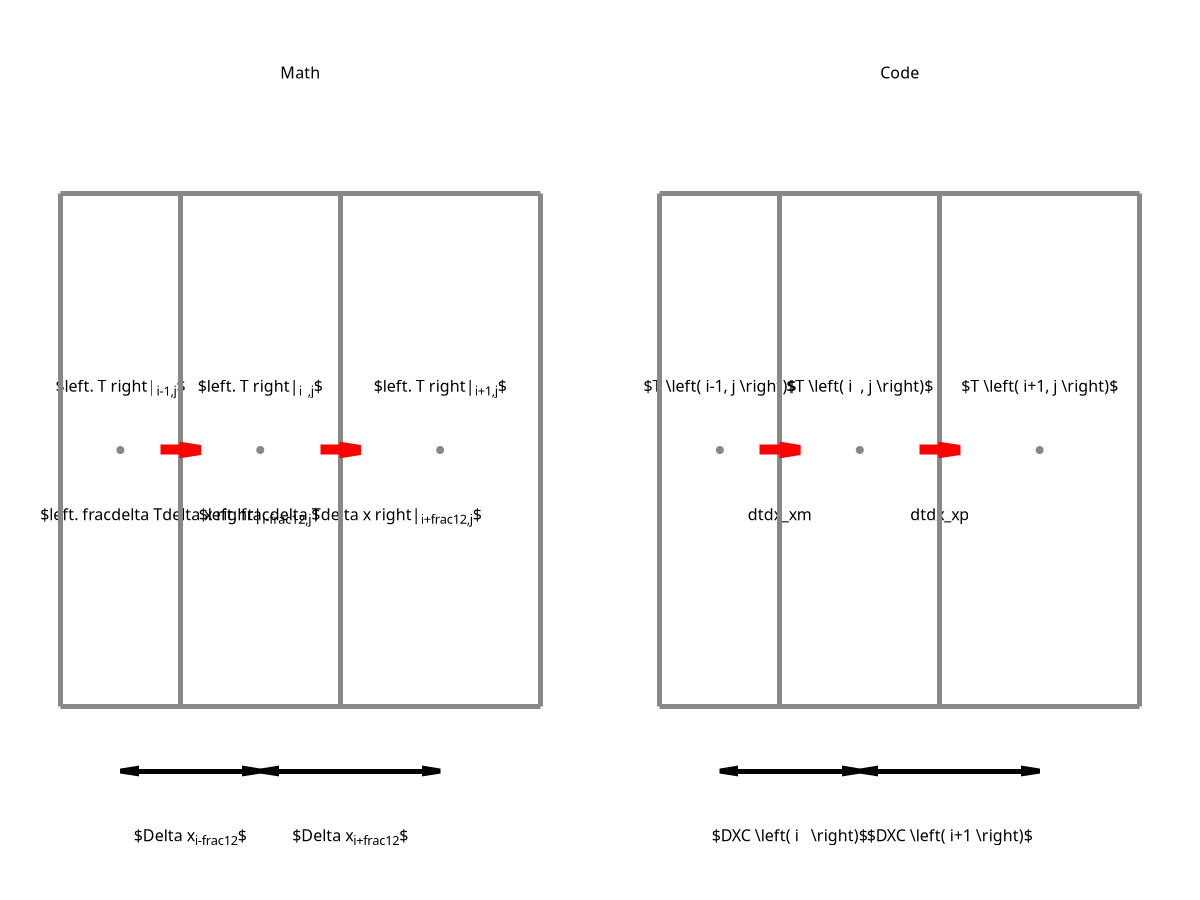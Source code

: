 ### gradient of T
{
  do for [direction in 'x y'] {
    reset
    set terminal epslatex standalone color size 15,3.5 font ',17'
    set output sprintf('update_dtd%s.tex', direction)
    unset border
    set lmargin 0.
    set rmargin 0.
    set bmargin 0.
    set tmargin 0.
    unset xlabel
    unset ylabel
    set xrange [0:15]
    set yrange [0.:3.5]
    unset xtics
    unset ytics
    set format x ''
    set format y ''
    set style line 1 lc rgb '#888888' lw 5
    if(direction eq 'x'){
      color_of_arrow = '#FF0000'
    }else{
      color_of_arrow = '#0000FF'
    }
    set style line 2 lc rgb color_of_arrow lw 10
    set style line 3 lc rgb '#000000' lw 5
    set style arrow 1 nohead front ls 1
    set style arrow 2 head  size 0.2,10 filled front linestyle 2
    set style arrow 3 heads size 0.2,10 filled front linestyle 3
    al = 0.25
    if(direction eq 'x'){
      array xf[4] = [0., 1.5, 3.5, 6.0]
    }else{
      array xf[4] = [0., 2.0, 4.0, 6.0]
    }
    array yf[2] = [0., 2.]
    array xc[3]
    do for[i=1:3:1] {
      xc[i] = 0.5*(xf[i]+xf[i+1])
    }
    yc = 0.5*(yf[1]+yf[2])
    ## left
    set label 'Math' center at graph 0.25, graph 0.92
    ox = 0.75
    oy = 0.75
    # grid
    do for [i=1:4:1] {
      set arrow from first ox+xf[i], first oy+yf[1] to first ox+xf[i], first oy+yf[2] as 1
    }
    do for [j=1:2:1] {
      set arrow from first ox+xf[1], first oy+yf[j] to first ox+xf[4], first oy+yf[j] as 1
    }
    # grid size
    set arrow from first ox+xc[1], first oy-1.*al to first ox+xc[2], first oy-1.*al as 3
    set arrow from first ox+xc[2], first oy-1.*al to first ox+xc[3], first oy-1.*al as 3
    if(direction eq 'x'){
      set label '$\Delta x_{i-\frac{1}{2}}$' center at first ox+0.5*(xc[1]+xc[2]), first oy-2.*al front
      set label '$\Delta x_{i+\frac{1}{2}}$' center at first ox+0.5*(xc[2]+xc[3]), first oy-2.*al front
    }else{
      set label '$\Delta y$' center at first ox+0.5*(xc[1]+xc[2]), first oy-2.*al front
      set label '$\Delta y$' center at first ox+0.5*(xc[2]+xc[3]), first oy-2.*al front
    }
    # ux / uy
    set arrow from first ox+xf[2]-al, first oy+yc to first ox+xf[2]+al, first oy+yc as 2
    set arrow from first ox+xf[3]-al, first oy+yc to first ox+xf[3]+al, first oy+yc as 2
    # T
    if(direction eq 'x'){
      set label '$\left. T \right|_{i-1,j}$' center at first ox+xc[1],oy+yc+0.25 front
      set label '$\left. T \right|_{i  ,j}$' center at first ox+xc[2],oy+yc+0.25 front
      set label '$\left. T \right|_{i+1,j}$' center at first ox+xc[3],oy+yc+0.25 front
      set label '$\left. \frac{\delta T}{\delta x} \right|_{i-\frac{1}{2},j}$' center at first ox+xf[2],oy+yc-0.25 front
      set label '$\left. \frac{\delta T}{\delta x} \right|_{i+\frac{1}{2},j}$' center at first ox+xf[3],oy+yc-0.25 front
    }else{
      set label '$\left. T \right|_{i,j-1}$' center at first ox+xc[1],oy+yc+0.25 front
      set label '$\left. T \right|_{i,j  }$' center at first ox+xc[2],oy+yc+0.25 front
      set label '$\left. T \right|_{i,j+1}$' center at first ox+xc[3],oy+yc+0.25 front
      set label '$\left. \frac{\delta T}{\delta y} \right|_{i,j-\frac{1}{2}}$' center at first ox+xf[2],oy+yc-0.25 front
      set label '$\left. \frac{\delta T}{\delta y} \right|_{i,j+\frac{1}{2}}$' center at first ox+xf[3],oy+yc-0.25 front
    }
    # cell center
    do for [i=1:3:1] {
      set object circle center first ox+xc[i], first oy+yc size first 0.125*al fs solid 1.0 fc rgb '#888888' lw 3
    }
    ## right
    set label 'Code' center at graph 0.75, graph 0.92
    ox = 8.25
    oy = 0.75
    # grid
    do for [i=1:4:1] {
      set arrow from first ox+xf[i], first oy+yf[1] to first ox+xf[i], first oy+yf[2] as 1
    }
    do for [j=1:2:1] {
      set arrow from first ox+xf[1], first oy+yf[j] to first ox+xf[4], first oy+yf[j] as 1
    }
    # grid size
    set arrow from first ox+xc[1], first oy-1.*al to first ox+xc[2], first oy-1.*al as 3
    set arrow from first ox+xc[2], first oy-1.*al to first ox+xc[3], first oy-1.*al as 3
    if(direction eq 'x'){
      set label '$DXC \left( i   \right)$' center at first ox+0.5*(xc[1]+xc[2]), first oy-2.*al front
      set label '$DXC \left( i+1 \right)$' center at first ox+0.5*(xc[2]+xc[3]), first oy-2.*al front
    }else{
      set label '$dy$' center at first ox+0.5*(xc[1]+xc[2]), first oy-2.*al front
      set label '$dy$' center at first ox+0.5*(xc[2]+xc[3]), first oy-2.*al front
    }
    # ux / uy
    set arrow from first ox+xf[2]-al, first oy+yc to first ox+xf[2]+al, first oy+yc as 2
    set arrow from first ox+xf[3]-al, first oy+yc to first ox+xf[3]+al, first oy+yc as 2
    # T
    if(direction eq 'x'){
      set label '$T \left( i-1, j \right)$' center at first ox+xc[1],oy+yc+0.25 front
      set label '$T \left( i  , j \right)$' center at first ox+xc[2],oy+yc+0.25 front
      set label '$T \left( i+1, j \right)$' center at first ox+xc[3],oy+yc+0.25 front
      set label 'dtdx\_xm' center at first ox+xf[2],oy+yc-0.25 front
      set label 'dtdx\_xp' center at first ox+xf[3],oy+yc-0.25 front
    }else{
      set label '$T \left( i, j-1 \right)$' center at first ox+xc[1],oy+yc+0.25 front
      set label '$T \left( i, j   \right)$' center at first ox+xc[2],oy+yc+0.25 front
      set label '$T \left( i, j+1 \right)$' center at first ox+xc[3],oy+yc+0.25 front
      set label 'dtdy\_ym' center at first ox+xf[2],oy+yc-0.25 front
      set label 'dtdy\_yp' center at first ox+xf[3],oy+yc-0.25 front
    }
    # cell center
    do for [i=1:3:1] {
      set object circle center first ox+xc[i], first oy+yc size first 0.125*al fs solid 1.0 fc rgb '#888888' lw 3
    }
    plot \
      NaN notitle
  }
}

### advection
{
  do for [direction in 'x y'] {
    reset
    if(direction eq 'x'){
      set terminal epslatex standalone color size 15,4.0 font ',17'
    }else{
      set terminal epslatex standalone color size 15,3.5 font ',17'
    }
    set output sprintf('update_adv_%s.tex', direction)
    unset border
    set lmargin 0.
    set rmargin 0.
    set bmargin 0.
    set tmargin 0.
    unset xlabel
    unset ylabel
    set xrange [0:15]
    if(direction eq 'x'){
      set yrange [-0.5:3.5]
    }else{
      set yrange [ 0.0:3.5]
    }
    unset xtics
    unset ytics
    set format x ''
    set format y ''
    set style line 1 lc rgb '#888888' lw 5
    if(direction eq 'x'){
      color_of_arrow = '#FF0000'
    }else{
      color_of_arrow = '#0000FF'
    }
    set style line 2 lc rgb color_of_arrow lw 10
    set style line 3 lc rgb '#000000' lw 5
    set style arrow 1 nohead front ls 1
    set style arrow 2 head  size 0.2,10 filled front ls 2
    set style arrow 3 heads size 0.2,10 filled front ls 3
    al = 0.25
    if(direction eq 'x'){
      array xf[4] = [0., 1.5, 3.5, 6.0]
    }else{
      array xf[4] = [0., 2.0, 4.0, 6.0]
    }
    array yf[2] = [0., 2.]
    array xc[3]
    do for[i=1:3:1] {
      xc[i] = 0.5*(xf[i]+xf[i+1])
    }
    yc = 0.5*(yf[1]+yf[2])
    ## left
    set label 'Math' center at graph 0.25, graph 0.92
    ox = 0.75
    oy = 0.75
    # grid
    do for [i=1:4:1] {
      set arrow from first ox+xf[i], first oy+yf[1] to first ox+xf[i], first oy+yf[2] as 1
    }
    do for [j=1:2:1] {
      set arrow from first ox+xf[1], first oy+yf[j] to first ox+xf[4], first oy+yf[j] as 1
    }
    # grid size
    if(direction eq 'x'){
      set arrow from first ox+xc[1], first oy-1.*al to first ox+xc[2], first oy-1.*al as 3
      set arrow from first ox+xc[2], first oy-1.*al to first ox+xc[3], first oy-1.*al as 3
      set arrow from first ox+xf[2], first oy-3.*al to first ox+xf[3], first oy-3.*al as 3
      set label '$\Delta x_{i-\frac{1}{2}}$' center at first ox+0.5*(xc[1]+xc[2]), first oy-2.*al front
      set label '$\Delta x_{i+\frac{1}{2}}$' center at first ox+0.5*(xc[2]+xc[3]), first oy-2.*al front
      set label '$\Delta x_{i  }$'           center at first ox+xc[2],             first oy-4.*al front
    }
    # ux / uy
    set arrow from first ox+xf[2]-al, first oy+yc to first ox+xf[2]+al, first oy+yc as 2
    set arrow from first ox+xf[3]-al, first oy+yc to first ox+xf[3]+al, first oy+yc as 2
    if(direction eq 'x'){
      set label '$\left. u_x \right|_{i-\frac{1}{2},j}$' center at first ox+xf[2],oy+yc+0.25 front
      set label '$\left. u_x \right|_{i+\frac{1}{2},j}$' center at first ox+xf[3],oy+yc+0.25 front
      set label '$\left. \frac{\delta T}{\delta x} \right|_{i-\frac{1}{2},j}$' center at first ox+xf[2],oy+yc-0.25 front
      set label '$\left. \frac{\delta T}{\delta x} \right|_{i+\frac{1}{2},j}$' center at first ox+xf[3],oy+yc-0.25 front
    }else{
      set label '$\left. u_y \right|_{i,j-\frac{1}{2}}$' center at first ox+xf[2],oy+yc+0.25 front
      set label '$\left. u_y \right|_{i,j+\frac{1}{2}}$' center at first ox+xf[3],oy+yc+0.25 front
      set label '$\left. \frac{\delta T}{\delta y} \right|_{i,j-\frac{1}{2}}$' center at first ox+xf[2],oy+yc-0.25 front
      set label '$\left. \frac{\delta T}{\delta y} \right|_{i,j+\frac{1}{2}}$' center at first ox+xf[3],oy+yc-0.25 front
    }
    # cell center
    do for [i=1:3:1] {
      set object circle center first ox+xc[i], first oy+yc size first 0.125*al fs solid 1.0 fc rgb '#888888' lw 3
    }
    ## right
    set label 'Code' center at graph 0.75, graph 0.92
    ox = 8.25
    oy = 0.75
    # grid
    do for [i=1:4:1] {
      set arrow from first ox+xf[i], first oy+yf[1] to first ox+xf[i], first oy+yf[2] as 1
    }
    do for [j=1:2:1] {
      set arrow from first ox+xf[1], first oy+yf[j] to first ox+xf[4], first oy+yf[j] as 1
    }
    # grid size
    if(direction eq 'x'){
      set arrow from first ox+xc[1], first oy-1.*al to first ox+xc[2], first oy-1.*al as 3
      set arrow from first ox+xc[2], first oy-1.*al to first ox+xc[3], first oy-1.*al as 3
      set arrow from first ox+xf[2], first oy-3.*al to first ox+xf[3], first oy-3.*al as 3
      set label '$DXC \left( i   \right)$' center at first ox+0.5*(xc[1]+xc[2]), first oy-2.*al front
      set label '$DXC \left( i+1 \right)$' center at first ox+0.5*(xc[2]+xc[3]), first oy-2.*al front
      set label '$DXF \left( i   \right)$' center at first ox+xc[2],             first oy-4.*al front
    }
    # ux / uy
    set arrow from first ox+xf[2]-al, first oy+yc to first ox+xf[2]+al, first oy+yc as 2
    set arrow from first ox+xf[3]-al, first oy+yc to first ox+xf[3]+al, first oy+yc as 2
    if(direction eq 'x'){
      set label '$UX \left( i  , j \right)$' center at first ox+xf[2],oy+yc+0.25 front
      set label '$UX \left( i+1, j \right)$' center at first ox+xf[3],oy+yc+0.25 front
      set label 'dtdx\_xm' center at first ox+xf[2],oy+yc-0.25 front
      set label 'dtdx\_xp' center at first ox+xf[3],oy+yc-0.25 front
    }else{
      set label '$UY \left( i, j   \right)$' center at first ox+xf[2],oy+yc+0.25 front
      set label '$UY \left( i, j+1 \right)$' center at first ox+xf[3],oy+yc+0.25 front
      set label 'dtdy\_ym' center at first ox+xf[2],oy+yc-0.25 front
      set label 'dtdy\_yp' center at first ox+xf[3],oy+yc-0.25 front
    }
    # cell center
    do for [i=1:3:1] {
      set object circle center first ox+xc[i], first oy+yc size first 0.125*al fs solid 1.0 fc rgb '#888888' lw 3
    }
    plot \
      NaN notitle
  }
}

### diffusion
{
  do for [direction in 'x y'] {
    reset
    set terminal epslatex standalone color size 15,3.5 font ',17'
    set output sprintf('update_dif_%s.tex', direction)
    unset border
    set lmargin 0.
    set rmargin 0.
    set bmargin 0.
    set tmargin 0.
    unset xlabel
    unset ylabel
    set xrange [0:15]
    set yrange [0.:3.5]
    unset xtics
    unset ytics
    set format x ''
    set format y ''
    set style line 1 lc rgb '#888888' lw 5
    if(direction eq 'x'){
      color_of_arrow = '#FF0000'
    }else{
      color_of_arrow = '#0000FF'
    }
    set style line 2 lc rgb color_of_arrow lw 10
    set style line 3 lc rgb '#000000' lw 5
    set style arrow 1 nohead front ls 1
    set style arrow 2 head  size 0.2,10 filled front linestyle 2
    set style arrow 3 heads size 0.2,10 filled front linestyle 3
    al = 0.25
    if(direction eq 'x'){
      array xf[4] = [0., 1.5, 3.5, 6.0]
    }else{
      array xf[4] = [0., 2.0, 4.0, 6.0]
    }
    array yf[2] = [0., 2.]
    array xc[3]
    do for[i=1:3:1] {
      xc[i] = 0.5*(xf[i]+xf[i+1])
    }
    yc = 0.5*(yf[1]+yf[2])
    ## left
    set label 'Math' center at graph 0.25, graph 0.92
    ox = 0.75
    oy = 0.75
    # grid
    do for [i=1:4:1] {
      set arrow from first ox+xf[i], first oy+yf[1] to first ox+xf[i], first oy+yf[2] as 1
    }
    do for [j=1:2:1] {
      set arrow from first ox+xf[1], first oy+yf[j] to first ox+xf[4], first oy+yf[j] as 1
    }
    # grid size
    set arrow from first ox+xf[2], first oy-1.*al to first ox+xf[3], first oy-1.*al as 3
    if(direction eq 'x'){
      set label '$\Delta x_{i            }$' center at first ox+0.5*(xf[2]+xf[3]), first oy-2.*al front
    }else{
      set label '$\Delta y$' center at first ox+0.5*(xf[2]+xf[3]), first oy-2.*al front
    }
    # ux / uy
    set arrow from first ox+xf[2]-al, first oy+yc to first ox+xf[2]+al, first oy+yc as 2
    set arrow from first ox+xf[3]-al, first oy+yc to first ox+xf[3]+al, first oy+yc as 2
    # T
    if(direction eq 'x'){
      set label '$\left. \frac{\delta T}{\delta x} \right|_{i-\frac{1}{2},j}$' center at first ox+xf[2],oy+yc-0.25 front
      set label '$\left. \frac{\delta T}{\delta x} \right|_{i+\frac{1}{2},j}$' center at first ox+xf[3],oy+yc-0.25 front
    }else{
      set label '$\left. \frac{\delta T}{\delta y} \right|_{i,j-\frac{1}{2}}$' center at first ox+xf[2],oy+yc-0.25 front
      set label '$\left. \frac{\delta T}{\delta y} \right|_{i,j+\frac{1}{2}}$' center at first ox+xf[3],oy+yc-0.25 front
    }
    # cell center
    do for [i=1:3:1] {
      set object circle center first ox+xc[i], first oy+yc size first 0.125*al fs solid 1.0 fc rgb '#888888' lw 3
    }
    ## right
    set label 'Code' center at graph 0.75, graph 0.92
    ox = 8.25
    oy = 0.75
    # grid
    do for [i=1:4:1] {
      set arrow from first ox+xf[i], first oy+yf[1] to first ox+xf[i], first oy+yf[2] as 1
    }
    do for [j=1:2:1] {
      set arrow from first ox+xf[1], first oy+yf[j] to first ox+xf[4], first oy+yf[j] as 1
    }
    # grid size
    set arrow from first ox+xf[2], first oy-1.*al to first ox+xf[3], first oy-1.*al as 3
    if(direction eq 'x'){
      set label '$DXF \left( i   \right)$' center at first ox+0.5*(xf[2]+xf[3]), first oy-2.*al front
    }else{
      set label '$dy$' center at first ox+0.5*(xf[2]+xf[3]), first oy-2.*al front
    }
    # ux / uy
    set arrow from first ox+xf[2]-al, first oy+yc to first ox+xf[2]+al, first oy+yc as 2
    set arrow from first ox+xf[3]-al, first oy+yc to first ox+xf[3]+al, first oy+yc as 2
    # T
    if(direction eq 'x'){
      set label 'dtdx\_xm' center at first ox+xf[2],oy+yc-0.25 front
      set label 'dtdx\_xp' center at first ox+xf[3],oy+yc-0.25 front
    }else{
      set label 'dtdy\_ym' center at first ox+xf[2],oy+yc-0.25 front
      set label 'dtdy\_yp' center at first ox+xf[3],oy+yc-0.25 front
    }
    # cell center
    do for [i=1:3:1] {
      set object circle center first ox+xc[i], first oy+yc size first 0.125*al fs solid 1.0 fc rgb '#888888' lw 3
    }
    plot \
      NaN notitle
  }
}

### linear system
{
  do for [direction in 'x y'] {
    reset
    set terminal epslatex standalone color size 15,4.0 font ',17'
    set output sprintf('update_linear_system_%s.tex', direction)
    unset border
    set lmargin 0.
    set rmargin 0.
    set bmargin 0.
    set tmargin 0.
    unset xlabel
    unset ylabel
    set xrange [0:15]
    set yrange [-0.5:3.5]
    unset xtics
    unset ytics
    set format x ''
    set format y ''
    set style line 1 lc rgb '#888888' lw 5
    if(direction eq 'x'){
      color_of_arrow = '#FF0000'
    }else{
      color_of_arrow = '#0000FF'
    }
    set style line 2 lc rgb color_of_arrow lw 10
    set style line 3 lc rgb '#000000' lw 5
    set style arrow 1 nohead front ls 1
    set style arrow 2 head  size 0.2,10 filled front linestyle 2
    set style arrow 3 heads size 0.2,10 filled front linestyle 3
    al = 0.25
    if(direction eq 'x'){
      array xf[4] = [0., 1.5, 3.5, 6.0]
    }else{
      array xf[4] = [0., 2.0, 4.0, 6.0]
    }
    array yf[2] = [0., 2.]
    array xc[3]
    do for[i=1:3:1] {
      xc[i] = 0.5*(xf[i]+xf[i+1])
    }
    yc = 0.5*(yf[1]+yf[2])
    ## left
    set label 'Math' center at graph 0.25, graph 0.92
    ox = 0.75
    oy = 0.75
    # grid
    do for [i=1:4:1] {
      set arrow from first ox+xf[i], first oy+yf[1] to first ox+xf[i], first oy+yf[2] as 1
    }
    do for [j=1:2:1] {
      set arrow from first ox+xf[1], first oy+yf[j] to first ox+xf[4], first oy+yf[j] as 1
    }
    # grid size
    set arrow from first ox+xc[1], first oy-1.*al to first ox+xc[2], first oy-1.*al as 3
    set arrow from first ox+xc[2], first oy-1.*al to first ox+xc[3], first oy-1.*al as 3
    set arrow from first ox+xf[2], first oy-3.*al to first ox+xf[3], first oy-3.*al as 3
    if(direction eq 'x'){
      set label '$\Delta x_{i-\frac{1}{2}}$' center at first ox+0.5*(xc[1]+xc[2]), first oy-2.*al front
      set label '$\Delta x_{i+\frac{1}{2}}$' center at first ox+0.5*(xc[2]+xc[3]), first oy-2.*al front
      set label '$\Delta x_{i            }$' center at first ox+0.5*(xf[2]+xf[3]), first oy-4.*al front
    }else{
      set label '$\Delta y$' center at first ox+0.5*(xc[1]+xc[2]), first oy-2.*al front
      set label '$\Delta y$' center at first ox+0.5*(xc[2]+xc[3]), first oy-2.*al front
      set label '$\Delta y$' center at first ox+0.5*(xf[2]+xf[3]), first oy-4.*al front
    }
    # ux / uy
    set arrow from first ox+xf[2]-al, first oy+yc to first ox+xf[2]+al, first oy+yc as 2
    set arrow from first ox+xf[3]-al, first oy+yc to first ox+xf[3]+al, first oy+yc as 2
    # T
    if(direction eq 'x'){
      set label '$\left. T \right|_{i-1,j}$' center at first ox+xc[1],oy+yc+0.25 front
      set label '$\left. T \right|_{i  ,j}$' center at first ox+xc[2],oy+yc+0.25 front
      set label '$\left. T \right|_{i+1,j}$' center at first ox+xc[3],oy+yc+0.25 front
    }else{
      set label '$\left. T \right|_{i,j-1}$' center at first ox+xc[1],oy+yc+0.25 front
      set label '$\left. T \right|_{i,j  }$' center at first ox+xc[2],oy+yc+0.25 front
      set label '$\left. T \right|_{i,j+1}$' center at first ox+xc[3],oy+yc+0.25 front
    }
    # cell center
    do for [i=1:3:1] {
      set object circle center first ox+xc[i], first oy+yc size first 0.125*al fs solid 1.0 fc rgb '#888888' lw 3
    }
    ## right
    set label 'Code' center at graph 0.75, graph 0.92
    ox = 8.25
    oy = 0.75
    # grid
    do for [i=1:4:1] {
      set arrow from first ox+xf[i], first oy+yf[1] to first ox+xf[i], first oy+yf[2] as 1
    }
    do for [j=1:2:1] {
      set arrow from first ox+xf[1], first oy+yf[j] to first ox+xf[4], first oy+yf[j] as 1
    }
    # grid size
    set arrow from first ox+xc[1], first oy-1.*al to first ox+xc[2], first oy-1.*al as 3
    set arrow from first ox+xc[2], first oy-1.*al to first ox+xc[3], first oy-1.*al as 3
    set arrow from first ox+xf[2], first oy-3.*al to first ox+xf[3], first oy-3.*al as 3
    if(direction eq 'x'){
      set label '$DXC \left( i   \right)$' center at first ox+0.5*(xc[1]+xc[2]), first oy-2.*al front
      set label '$DXC \left( i+1 \right)$' center at first ox+0.5*(xc[2]+xc[3]), first oy-2.*al front
      set label '$DXF \left( i   \right)$' center at first ox+0.5*(xf[2]+xf[3]), first oy-4.*al front
    }else{
      set label '$dy$' center at first ox+0.5*(xc[1]+xc[2]), first oy-2.*al front
      set label '$dy$' center at first ox+0.5*(xc[2]+xc[3]), first oy-2.*al front
      set label '$dy$' center at first ox+0.5*(xf[2]+xf[3]), first oy-4.*al front
    }
    # ux / uy
    set arrow from first ox+xf[2]-al, first oy+yc to first ox+xf[2]+al, first oy+yc as 2
    set arrow from first ox+xf[3]-al, first oy+yc to first ox+xf[3]+al, first oy+yc as 2
    # T
    if(direction eq 'x'){
      set label '$T \left( i-1, j \right)$' center at first ox+xc[1],oy+yc+0.25 front
      set label '$T \left( i  , j \right)$' center at first ox+xc[2],oy+yc+0.25 front
      set label '$T \left( i+1, j \right)$' center at first ox+xc[3],oy+yc+0.25 front
    }else{
      set label '$T \left( i, j-1 \right)$' center at first ox+xc[1],oy+yc+0.25 front
      set label '$T \left( i, j   \right)$' center at first ox+xc[2],oy+yc+0.25 front
      set label '$T \left( i, j+1 \right)$' center at first ox+xc[3],oy+yc+0.25 front
    }
    # cell center
    do for [i=1:3:1] {
      set object circle center first ox+xc[i], first oy+yc size first 0.125*al fs solid 1.0 fc rgb '#888888' lw 3
    }
    plot \
      NaN notitle
  }
}

### domain decomposition
reset
{
  lx = 7.
  ly = 11.
  #
  set terminal epslatex standalone color size 2*lx+6.,ly+2. font ',20'
  set output 'update_domain_decomp.tex'
  #
  unset border
  set lmargin 0.
  set rmargin 0.
  set bmargin 0.
  set tmargin 0.
  #
  unset xlabel
  unset ylabel
  #
  set xrange [-2.5:2*lx+3.5]
  set yrange [-0.5:ly+1.5]
  #
  unset xtics
  unset ytics
  #
  set style line 1 lc rgb '#000000' lw 5  dt 2
  set style line 2 lc rgb '#000000' lw 10
  set style line 3 lc rgb '#FF0000' lw 10
  set style line 4 lc rgb '#000000' lw 10
  #
  set style arrow 1 nohead front ls 1
  set style arrow 2 head size graph 0.02,20. filled front ls 2
  set style arrow 3 head size graph 0.02,20. filled front ls 3
  set style arrow 4 head size 0.2,10 filled front ls 4
  #
  ## left
  ox = 0.
  oy = 0.
  # process 0
  set object rectangle from first ox+0., first oy+0. to first ox+lx, first oy+3. fc rgb '#FF0000' fillstyle solid 0.25 border lc rgb '#000000' lw 20 back
  set label 'mpirank 0' center at first -1.25, first 1.5
  # process 1
  set object rectangle from first ox+0., first oy+3. to first ox+lx, first oy+7. fc rgb '#0000FF' fillstyle solid 0.25 border lc rgb '#000000' lw 20 back
  set label 'mpirank 1' center at first -1.25, first 5.0
  # process 2
  set object rectangle from first ox+0., first oy+7. to first ox+lx, first oy+ly fc rgb '#33AA00' fillstyle solid 0.25 border lc rgb '#000000' lw 20 back
  set label 'mpirank 2' center at first -1.25, first 9.0
  # horizontal
  do for [j=0:ly:1] {
    set arrow from first ox+0., first j to first ox+lx, j as 1
  }
  # vertical
  do for [i=0:lx:1] {
    set arrow from first ox+i, first 0. to first ox+i, ly as 1
  }
  # pressure
  do for [j=1:11:1] {
    do for [i=1:7:1] {
      set object circle center first ox+(i-0.5), first oy+(j-0.5) size first 0.125*al fs solid 1.0 fc rgb '#888888' lw 3
    }
  }
  ## right
  ox = lx+3.
  oy = 0.
  # process 0
  set object rectangle from first ox+0., first oy+0. to first ox+2., first oy+ly fc rgb '#FF0000' fillstyle solid 0.25 border lc rgb '#000000' lw 20 back
  set label 'mpirank 0' center at first ox+1., first ly+1.0
  # process 1
  set object rectangle from first ox+2., first oy+0. to first ox+4., first oy+ly fc rgb '#0000FF' fillstyle solid 0.25 border lc rgb '#000000' lw 20 back
  set label 'mpirank 1' center at first ox+3., first ly+1.0
  # process 2
  set object rectangle from first ox+4., first oy+0. to first ox+lx, first oy+ly fc rgb '#33AA00' fillstyle solid 0.25 border lc rgb '#000000' lw 20 back
  set label 'mpirank 2' center at first ox+5.5, first ly+1.0
  # horizontal
  do for [j=0:ly:1] {
    set arrow from first ox+0., first j to first ox+lx, j as 1
  }
  # vertical
  do for [i=0:lx:1] {
    set arrow from first ox+i, first 0. to first ox+i, ly as 1
  }
  # pressure
  do for [j=1:11:1] {
    do for [i=1:7:1] {
      set object circle center first ox+(i-0.5), first oy+(j-0.5) size first 0.125*al fs solid 1.0 fc rgb '#888888' lw 3
    }
  }
  ## arrow
  set arrow from first lx+0.5, first 0.5*ly to first lx+2.5, first 0.5*ly as 2
  plot \
    NaN notitle
}

